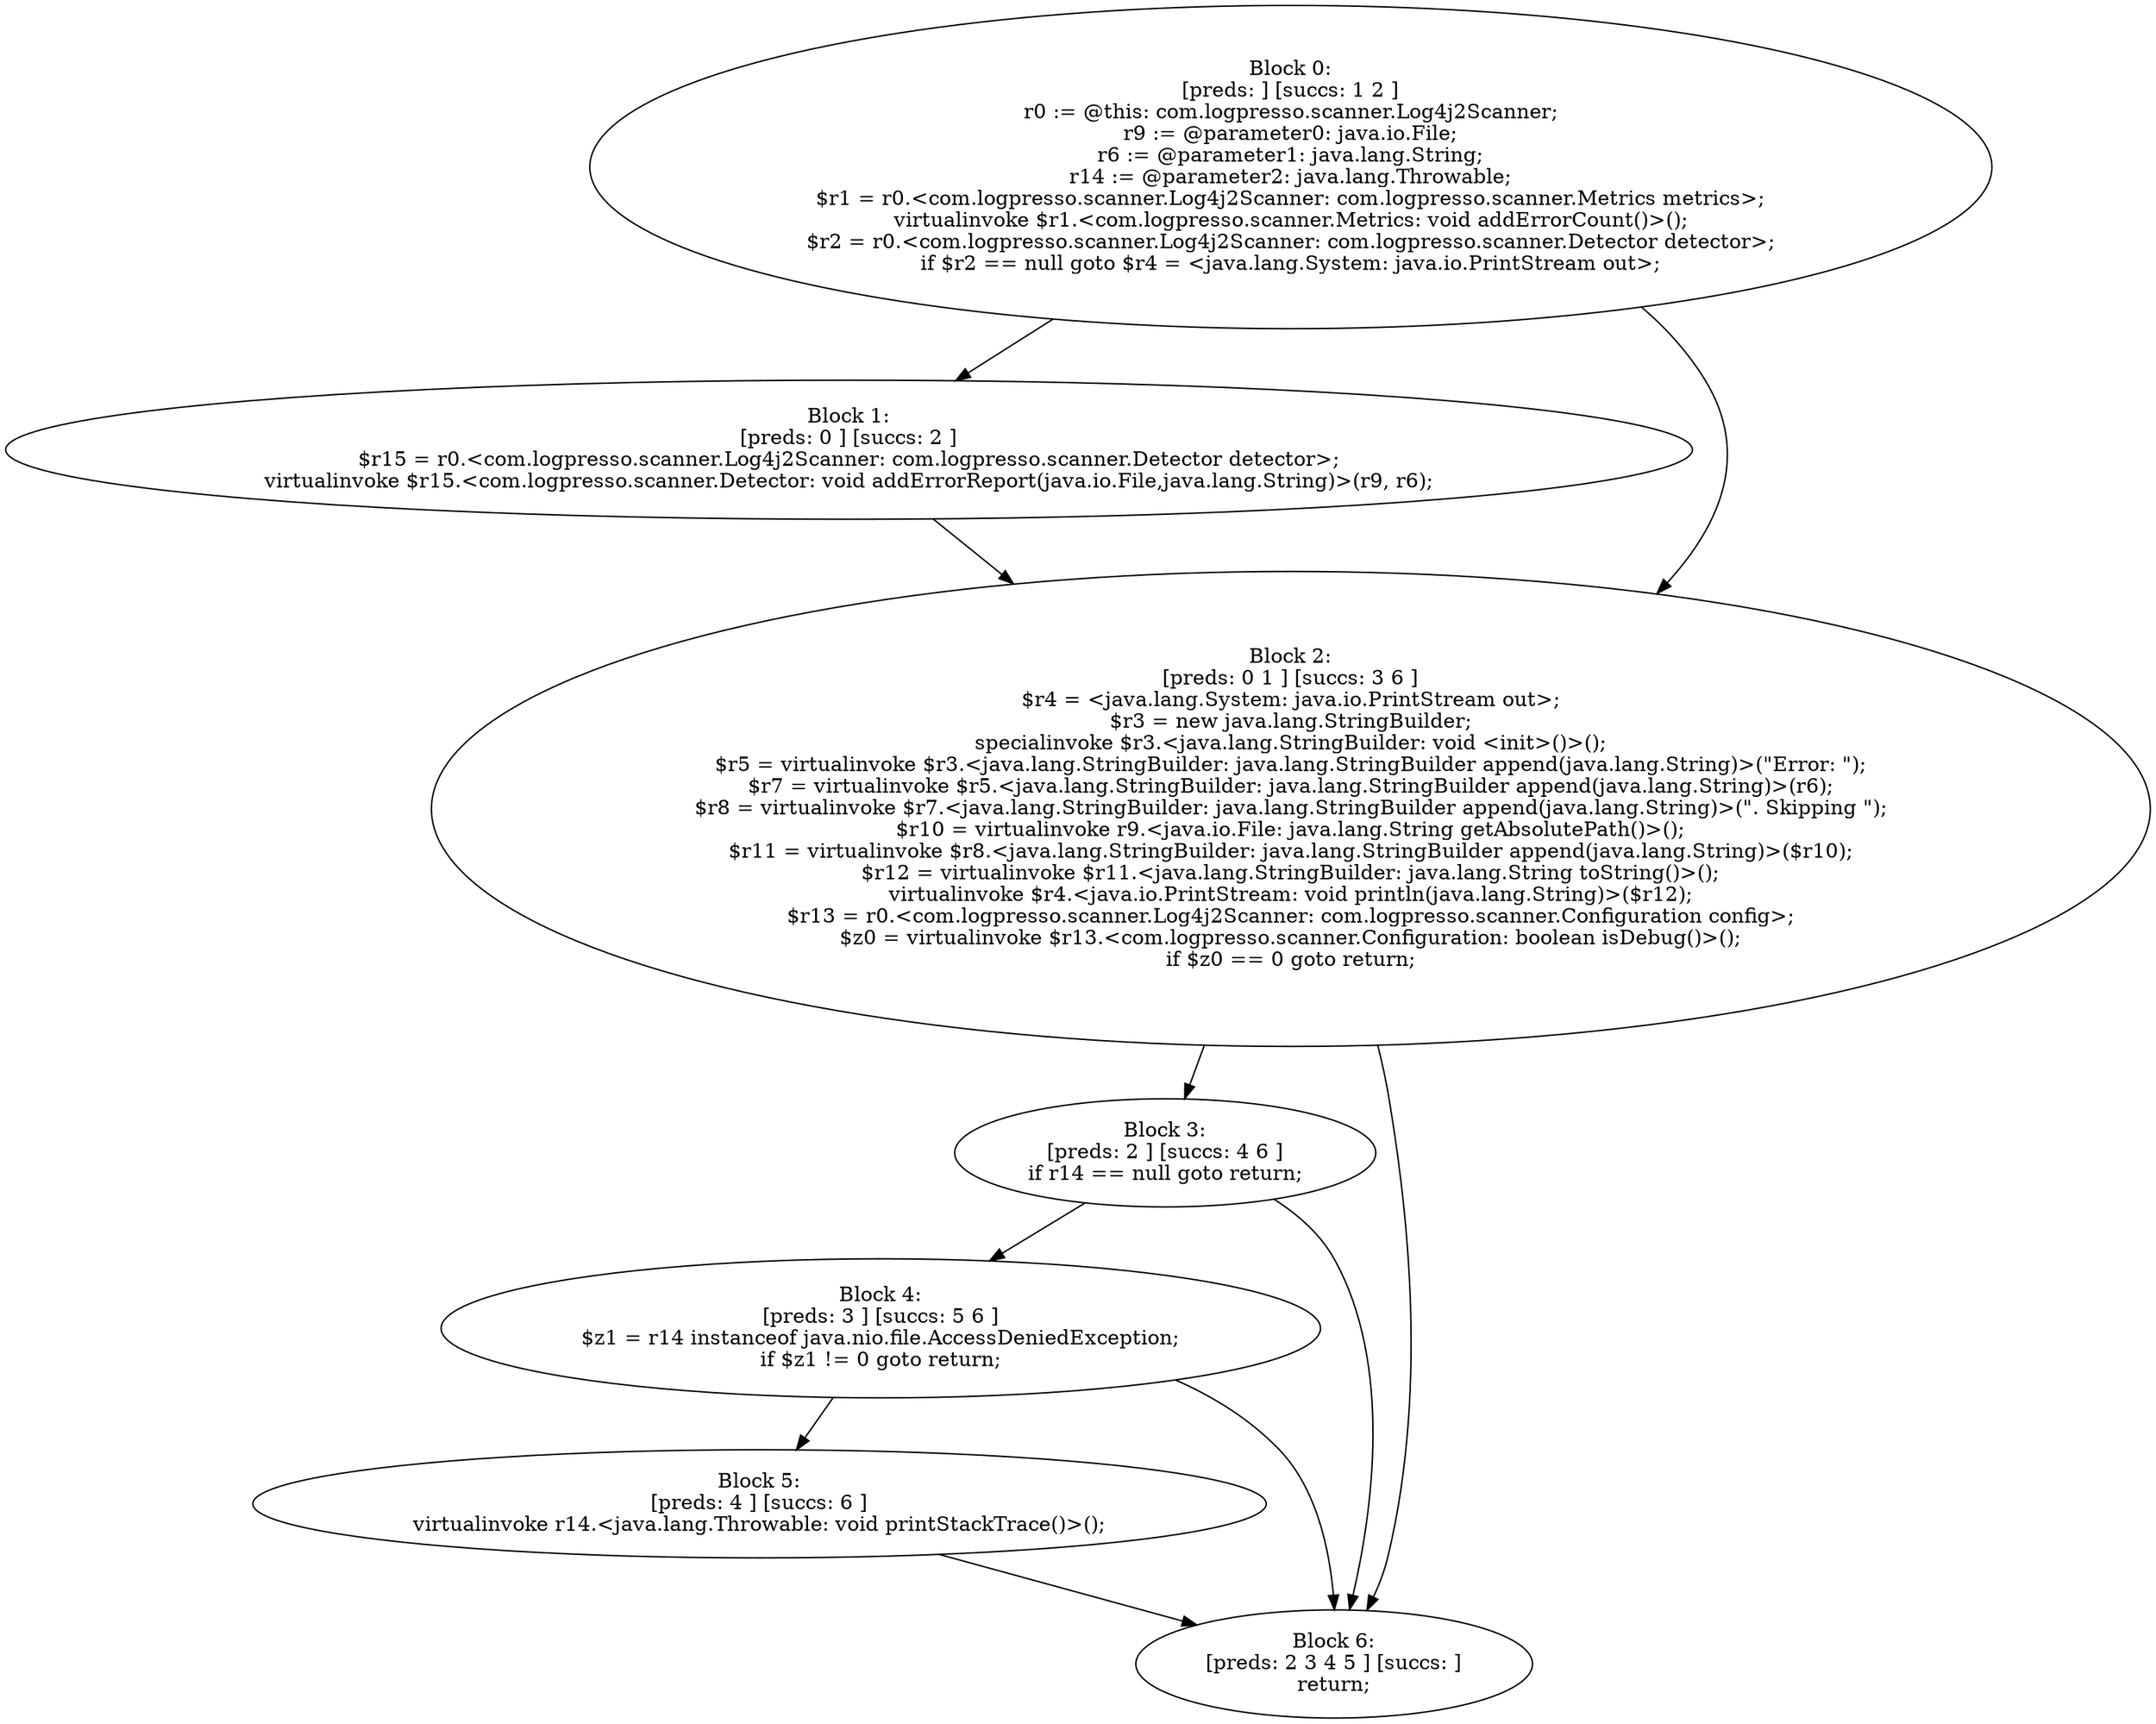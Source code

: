 digraph "unitGraph" {
    "Block 0:
[preds: ] [succs: 1 2 ]
r0 := @this: com.logpresso.scanner.Log4j2Scanner;
r9 := @parameter0: java.io.File;
r6 := @parameter1: java.lang.String;
r14 := @parameter2: java.lang.Throwable;
$r1 = r0.<com.logpresso.scanner.Log4j2Scanner: com.logpresso.scanner.Metrics metrics>;
virtualinvoke $r1.<com.logpresso.scanner.Metrics: void addErrorCount()>();
$r2 = r0.<com.logpresso.scanner.Log4j2Scanner: com.logpresso.scanner.Detector detector>;
if $r2 == null goto $r4 = <java.lang.System: java.io.PrintStream out>;
"
    "Block 1:
[preds: 0 ] [succs: 2 ]
$r15 = r0.<com.logpresso.scanner.Log4j2Scanner: com.logpresso.scanner.Detector detector>;
virtualinvoke $r15.<com.logpresso.scanner.Detector: void addErrorReport(java.io.File,java.lang.String)>(r9, r6);
"
    "Block 2:
[preds: 0 1 ] [succs: 3 6 ]
$r4 = <java.lang.System: java.io.PrintStream out>;
$r3 = new java.lang.StringBuilder;
specialinvoke $r3.<java.lang.StringBuilder: void <init>()>();
$r5 = virtualinvoke $r3.<java.lang.StringBuilder: java.lang.StringBuilder append(java.lang.String)>(\"Error: \");
$r7 = virtualinvoke $r5.<java.lang.StringBuilder: java.lang.StringBuilder append(java.lang.String)>(r6);
$r8 = virtualinvoke $r7.<java.lang.StringBuilder: java.lang.StringBuilder append(java.lang.String)>(\". Skipping \");
$r10 = virtualinvoke r9.<java.io.File: java.lang.String getAbsolutePath()>();
$r11 = virtualinvoke $r8.<java.lang.StringBuilder: java.lang.StringBuilder append(java.lang.String)>($r10);
$r12 = virtualinvoke $r11.<java.lang.StringBuilder: java.lang.String toString()>();
virtualinvoke $r4.<java.io.PrintStream: void println(java.lang.String)>($r12);
$r13 = r0.<com.logpresso.scanner.Log4j2Scanner: com.logpresso.scanner.Configuration config>;
$z0 = virtualinvoke $r13.<com.logpresso.scanner.Configuration: boolean isDebug()>();
if $z0 == 0 goto return;
"
    "Block 3:
[preds: 2 ] [succs: 4 6 ]
if r14 == null goto return;
"
    "Block 4:
[preds: 3 ] [succs: 5 6 ]
$z1 = r14 instanceof java.nio.file.AccessDeniedException;
if $z1 != 0 goto return;
"
    "Block 5:
[preds: 4 ] [succs: 6 ]
virtualinvoke r14.<java.lang.Throwable: void printStackTrace()>();
"
    "Block 6:
[preds: 2 3 4 5 ] [succs: ]
return;
"
    "Block 0:
[preds: ] [succs: 1 2 ]
r0 := @this: com.logpresso.scanner.Log4j2Scanner;
r9 := @parameter0: java.io.File;
r6 := @parameter1: java.lang.String;
r14 := @parameter2: java.lang.Throwable;
$r1 = r0.<com.logpresso.scanner.Log4j2Scanner: com.logpresso.scanner.Metrics metrics>;
virtualinvoke $r1.<com.logpresso.scanner.Metrics: void addErrorCount()>();
$r2 = r0.<com.logpresso.scanner.Log4j2Scanner: com.logpresso.scanner.Detector detector>;
if $r2 == null goto $r4 = <java.lang.System: java.io.PrintStream out>;
"->"Block 1:
[preds: 0 ] [succs: 2 ]
$r15 = r0.<com.logpresso.scanner.Log4j2Scanner: com.logpresso.scanner.Detector detector>;
virtualinvoke $r15.<com.logpresso.scanner.Detector: void addErrorReport(java.io.File,java.lang.String)>(r9, r6);
";
    "Block 0:
[preds: ] [succs: 1 2 ]
r0 := @this: com.logpresso.scanner.Log4j2Scanner;
r9 := @parameter0: java.io.File;
r6 := @parameter1: java.lang.String;
r14 := @parameter2: java.lang.Throwable;
$r1 = r0.<com.logpresso.scanner.Log4j2Scanner: com.logpresso.scanner.Metrics metrics>;
virtualinvoke $r1.<com.logpresso.scanner.Metrics: void addErrorCount()>();
$r2 = r0.<com.logpresso.scanner.Log4j2Scanner: com.logpresso.scanner.Detector detector>;
if $r2 == null goto $r4 = <java.lang.System: java.io.PrintStream out>;
"->"Block 2:
[preds: 0 1 ] [succs: 3 6 ]
$r4 = <java.lang.System: java.io.PrintStream out>;
$r3 = new java.lang.StringBuilder;
specialinvoke $r3.<java.lang.StringBuilder: void <init>()>();
$r5 = virtualinvoke $r3.<java.lang.StringBuilder: java.lang.StringBuilder append(java.lang.String)>(\"Error: \");
$r7 = virtualinvoke $r5.<java.lang.StringBuilder: java.lang.StringBuilder append(java.lang.String)>(r6);
$r8 = virtualinvoke $r7.<java.lang.StringBuilder: java.lang.StringBuilder append(java.lang.String)>(\". Skipping \");
$r10 = virtualinvoke r9.<java.io.File: java.lang.String getAbsolutePath()>();
$r11 = virtualinvoke $r8.<java.lang.StringBuilder: java.lang.StringBuilder append(java.lang.String)>($r10);
$r12 = virtualinvoke $r11.<java.lang.StringBuilder: java.lang.String toString()>();
virtualinvoke $r4.<java.io.PrintStream: void println(java.lang.String)>($r12);
$r13 = r0.<com.logpresso.scanner.Log4j2Scanner: com.logpresso.scanner.Configuration config>;
$z0 = virtualinvoke $r13.<com.logpresso.scanner.Configuration: boolean isDebug()>();
if $z0 == 0 goto return;
";
    "Block 1:
[preds: 0 ] [succs: 2 ]
$r15 = r0.<com.logpresso.scanner.Log4j2Scanner: com.logpresso.scanner.Detector detector>;
virtualinvoke $r15.<com.logpresso.scanner.Detector: void addErrorReport(java.io.File,java.lang.String)>(r9, r6);
"->"Block 2:
[preds: 0 1 ] [succs: 3 6 ]
$r4 = <java.lang.System: java.io.PrintStream out>;
$r3 = new java.lang.StringBuilder;
specialinvoke $r3.<java.lang.StringBuilder: void <init>()>();
$r5 = virtualinvoke $r3.<java.lang.StringBuilder: java.lang.StringBuilder append(java.lang.String)>(\"Error: \");
$r7 = virtualinvoke $r5.<java.lang.StringBuilder: java.lang.StringBuilder append(java.lang.String)>(r6);
$r8 = virtualinvoke $r7.<java.lang.StringBuilder: java.lang.StringBuilder append(java.lang.String)>(\". Skipping \");
$r10 = virtualinvoke r9.<java.io.File: java.lang.String getAbsolutePath()>();
$r11 = virtualinvoke $r8.<java.lang.StringBuilder: java.lang.StringBuilder append(java.lang.String)>($r10);
$r12 = virtualinvoke $r11.<java.lang.StringBuilder: java.lang.String toString()>();
virtualinvoke $r4.<java.io.PrintStream: void println(java.lang.String)>($r12);
$r13 = r0.<com.logpresso.scanner.Log4j2Scanner: com.logpresso.scanner.Configuration config>;
$z0 = virtualinvoke $r13.<com.logpresso.scanner.Configuration: boolean isDebug()>();
if $z0 == 0 goto return;
";
    "Block 2:
[preds: 0 1 ] [succs: 3 6 ]
$r4 = <java.lang.System: java.io.PrintStream out>;
$r3 = new java.lang.StringBuilder;
specialinvoke $r3.<java.lang.StringBuilder: void <init>()>();
$r5 = virtualinvoke $r3.<java.lang.StringBuilder: java.lang.StringBuilder append(java.lang.String)>(\"Error: \");
$r7 = virtualinvoke $r5.<java.lang.StringBuilder: java.lang.StringBuilder append(java.lang.String)>(r6);
$r8 = virtualinvoke $r7.<java.lang.StringBuilder: java.lang.StringBuilder append(java.lang.String)>(\". Skipping \");
$r10 = virtualinvoke r9.<java.io.File: java.lang.String getAbsolutePath()>();
$r11 = virtualinvoke $r8.<java.lang.StringBuilder: java.lang.StringBuilder append(java.lang.String)>($r10);
$r12 = virtualinvoke $r11.<java.lang.StringBuilder: java.lang.String toString()>();
virtualinvoke $r4.<java.io.PrintStream: void println(java.lang.String)>($r12);
$r13 = r0.<com.logpresso.scanner.Log4j2Scanner: com.logpresso.scanner.Configuration config>;
$z0 = virtualinvoke $r13.<com.logpresso.scanner.Configuration: boolean isDebug()>();
if $z0 == 0 goto return;
"->"Block 3:
[preds: 2 ] [succs: 4 6 ]
if r14 == null goto return;
";
    "Block 2:
[preds: 0 1 ] [succs: 3 6 ]
$r4 = <java.lang.System: java.io.PrintStream out>;
$r3 = new java.lang.StringBuilder;
specialinvoke $r3.<java.lang.StringBuilder: void <init>()>();
$r5 = virtualinvoke $r3.<java.lang.StringBuilder: java.lang.StringBuilder append(java.lang.String)>(\"Error: \");
$r7 = virtualinvoke $r5.<java.lang.StringBuilder: java.lang.StringBuilder append(java.lang.String)>(r6);
$r8 = virtualinvoke $r7.<java.lang.StringBuilder: java.lang.StringBuilder append(java.lang.String)>(\". Skipping \");
$r10 = virtualinvoke r9.<java.io.File: java.lang.String getAbsolutePath()>();
$r11 = virtualinvoke $r8.<java.lang.StringBuilder: java.lang.StringBuilder append(java.lang.String)>($r10);
$r12 = virtualinvoke $r11.<java.lang.StringBuilder: java.lang.String toString()>();
virtualinvoke $r4.<java.io.PrintStream: void println(java.lang.String)>($r12);
$r13 = r0.<com.logpresso.scanner.Log4j2Scanner: com.logpresso.scanner.Configuration config>;
$z0 = virtualinvoke $r13.<com.logpresso.scanner.Configuration: boolean isDebug()>();
if $z0 == 0 goto return;
"->"Block 6:
[preds: 2 3 4 5 ] [succs: ]
return;
";
    "Block 3:
[preds: 2 ] [succs: 4 6 ]
if r14 == null goto return;
"->"Block 4:
[preds: 3 ] [succs: 5 6 ]
$z1 = r14 instanceof java.nio.file.AccessDeniedException;
if $z1 != 0 goto return;
";
    "Block 3:
[preds: 2 ] [succs: 4 6 ]
if r14 == null goto return;
"->"Block 6:
[preds: 2 3 4 5 ] [succs: ]
return;
";
    "Block 4:
[preds: 3 ] [succs: 5 6 ]
$z1 = r14 instanceof java.nio.file.AccessDeniedException;
if $z1 != 0 goto return;
"->"Block 5:
[preds: 4 ] [succs: 6 ]
virtualinvoke r14.<java.lang.Throwable: void printStackTrace()>();
";
    "Block 4:
[preds: 3 ] [succs: 5 6 ]
$z1 = r14 instanceof java.nio.file.AccessDeniedException;
if $z1 != 0 goto return;
"->"Block 6:
[preds: 2 3 4 5 ] [succs: ]
return;
";
    "Block 5:
[preds: 4 ] [succs: 6 ]
virtualinvoke r14.<java.lang.Throwable: void printStackTrace()>();
"->"Block 6:
[preds: 2 3 4 5 ] [succs: ]
return;
";
}
